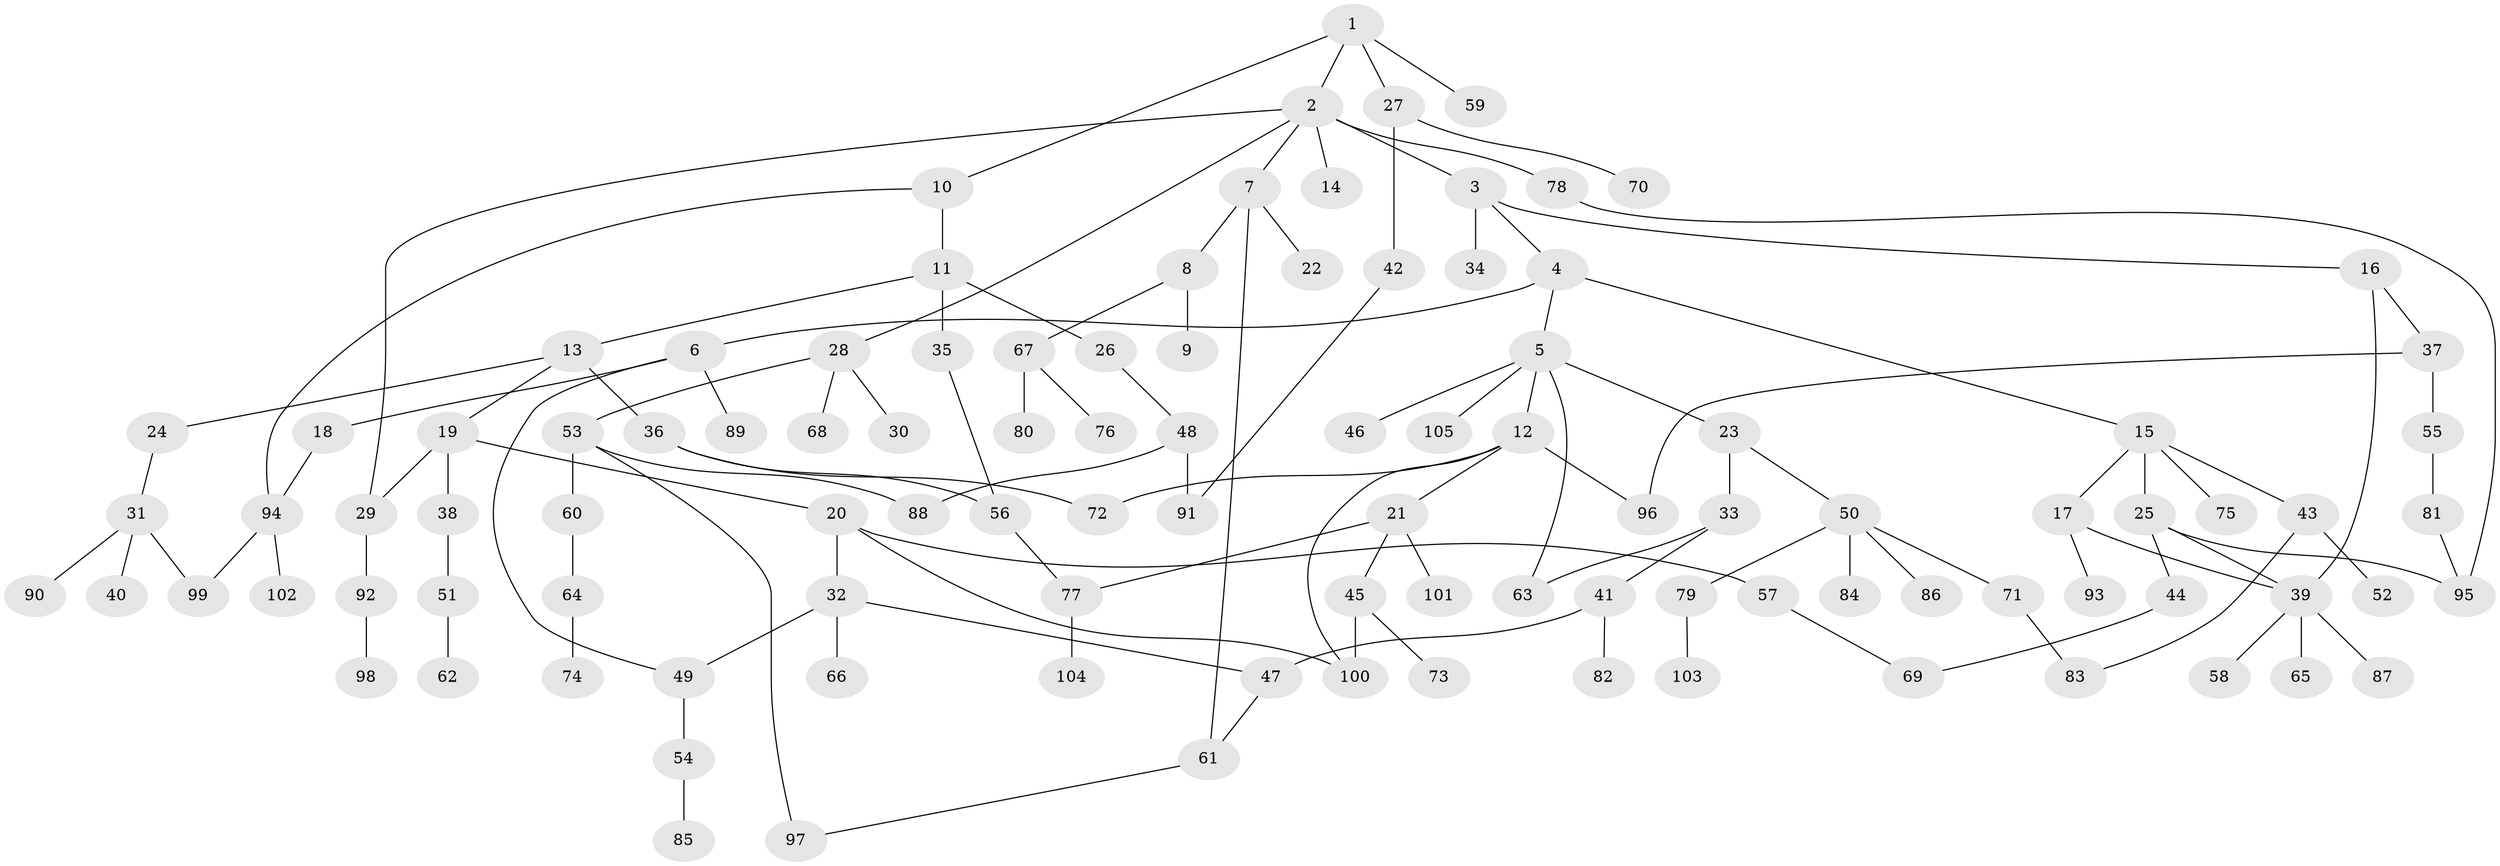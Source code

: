 // coarse degree distribution, {3: 0.21739130434782608, 9: 0.014492753623188406, 5: 0.07246376811594203, 8: 0.014492753623188406, 4: 0.10144927536231885, 2: 0.2028985507246377, 7: 0.014492753623188406, 1: 0.34782608695652173, 6: 0.014492753623188406}
// Generated by graph-tools (version 1.1) at 2025/41/03/06/25 10:41:26]
// undirected, 105 vertices, 126 edges
graph export_dot {
graph [start="1"]
  node [color=gray90,style=filled];
  1;
  2;
  3;
  4;
  5;
  6;
  7;
  8;
  9;
  10;
  11;
  12;
  13;
  14;
  15;
  16;
  17;
  18;
  19;
  20;
  21;
  22;
  23;
  24;
  25;
  26;
  27;
  28;
  29;
  30;
  31;
  32;
  33;
  34;
  35;
  36;
  37;
  38;
  39;
  40;
  41;
  42;
  43;
  44;
  45;
  46;
  47;
  48;
  49;
  50;
  51;
  52;
  53;
  54;
  55;
  56;
  57;
  58;
  59;
  60;
  61;
  62;
  63;
  64;
  65;
  66;
  67;
  68;
  69;
  70;
  71;
  72;
  73;
  74;
  75;
  76;
  77;
  78;
  79;
  80;
  81;
  82;
  83;
  84;
  85;
  86;
  87;
  88;
  89;
  90;
  91;
  92;
  93;
  94;
  95;
  96;
  97;
  98;
  99;
  100;
  101;
  102;
  103;
  104;
  105;
  1 -- 2;
  1 -- 10;
  1 -- 27;
  1 -- 59;
  2 -- 3;
  2 -- 7;
  2 -- 14;
  2 -- 28;
  2 -- 29;
  2 -- 78;
  3 -- 4;
  3 -- 16;
  3 -- 34;
  4 -- 5;
  4 -- 6;
  4 -- 15;
  5 -- 12;
  5 -- 23;
  5 -- 46;
  5 -- 63;
  5 -- 105;
  6 -- 18;
  6 -- 49;
  6 -- 89;
  7 -- 8;
  7 -- 22;
  7 -- 61;
  8 -- 9;
  8 -- 67;
  10 -- 11;
  10 -- 94;
  11 -- 13;
  11 -- 26;
  11 -- 35;
  12 -- 21;
  12 -- 72;
  12 -- 100;
  12 -- 96;
  13 -- 19;
  13 -- 24;
  13 -- 36;
  15 -- 17;
  15 -- 25;
  15 -- 43;
  15 -- 75;
  16 -- 37;
  16 -- 39;
  17 -- 93;
  17 -- 39;
  18 -- 94;
  19 -- 20;
  19 -- 38;
  19 -- 29;
  20 -- 32;
  20 -- 57;
  20 -- 100;
  21 -- 45;
  21 -- 101;
  21 -- 77;
  23 -- 33;
  23 -- 50;
  24 -- 31;
  25 -- 44;
  25 -- 95;
  25 -- 39;
  26 -- 48;
  27 -- 42;
  27 -- 70;
  28 -- 30;
  28 -- 53;
  28 -- 68;
  29 -- 92;
  31 -- 40;
  31 -- 90;
  31 -- 99;
  32 -- 66;
  32 -- 49;
  32 -- 47;
  33 -- 41;
  33 -- 63;
  35 -- 56;
  36 -- 56;
  36 -- 72;
  37 -- 55;
  37 -- 96;
  38 -- 51;
  39 -- 58;
  39 -- 65;
  39 -- 87;
  41 -- 47;
  41 -- 82;
  42 -- 91;
  43 -- 52;
  43 -- 83;
  44 -- 69;
  45 -- 73;
  45 -- 100;
  47 -- 61;
  48 -- 88;
  48 -- 91;
  49 -- 54;
  50 -- 71;
  50 -- 79;
  50 -- 84;
  50 -- 86;
  51 -- 62;
  53 -- 60;
  53 -- 88;
  53 -- 97;
  54 -- 85;
  55 -- 81;
  56 -- 77;
  57 -- 69;
  60 -- 64;
  61 -- 97;
  64 -- 74;
  67 -- 76;
  67 -- 80;
  71 -- 83;
  77 -- 104;
  78 -- 95;
  79 -- 103;
  81 -- 95;
  92 -- 98;
  94 -- 102;
  94 -- 99;
}
